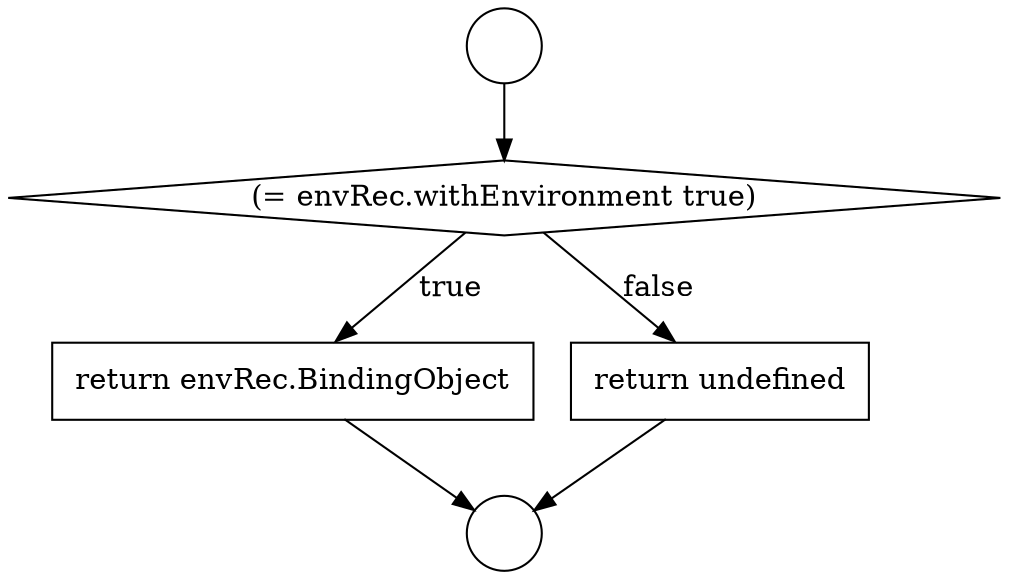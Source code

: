 digraph {
  node1173 [shape=circle label=" " color="black" fillcolor="white" style=filled]
  node1174 [shape=diamond, label=<<font color="black">(= envRec.withEnvironment true)</font>> color="black" fillcolor="white" style=filled]
  node1175 [shape=none, margin=0, label=<<font color="black">
    <table border="0" cellborder="1" cellspacing="0" cellpadding="10">
      <tr><td align="left">return envRec.BindingObject</td></tr>
    </table>
  </font>> color="black" fillcolor="white" style=filled]
  node1176 [shape=none, margin=0, label=<<font color="black">
    <table border="0" cellborder="1" cellspacing="0" cellpadding="10">
      <tr><td align="left">return undefined</td></tr>
    </table>
  </font>> color="black" fillcolor="white" style=filled]
  node1172 [shape=circle label=" " color="black" fillcolor="white" style=filled]
  node1172 -> node1174 [ color="black"]
  node1174 -> node1175 [label=<<font color="black">true</font>> color="black"]
  node1174 -> node1176 [label=<<font color="black">false</font>> color="black"]
  node1175 -> node1173 [ color="black"]
  node1176 -> node1173 [ color="black"]
}
